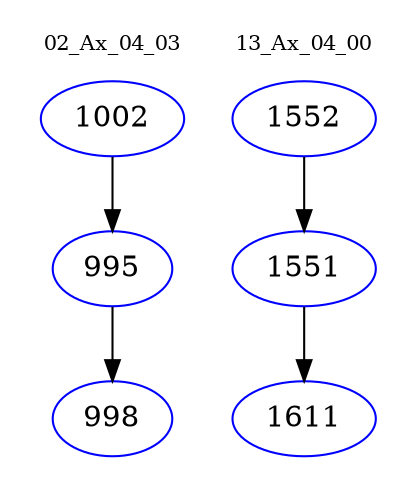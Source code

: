 digraph{
subgraph cluster_0 {
color = white
label = "02_Ax_04_03";
fontsize=10;
T0_1002 [label="1002", color="blue"]
T0_1002 -> T0_995 [color="black"]
T0_995 [label="995", color="blue"]
T0_995 -> T0_998 [color="black"]
T0_998 [label="998", color="blue"]
}
subgraph cluster_1 {
color = white
label = "13_Ax_04_00";
fontsize=10;
T1_1552 [label="1552", color="blue"]
T1_1552 -> T1_1551 [color="black"]
T1_1551 [label="1551", color="blue"]
T1_1551 -> T1_1611 [color="black"]
T1_1611 [label="1611", color="blue"]
}
}
